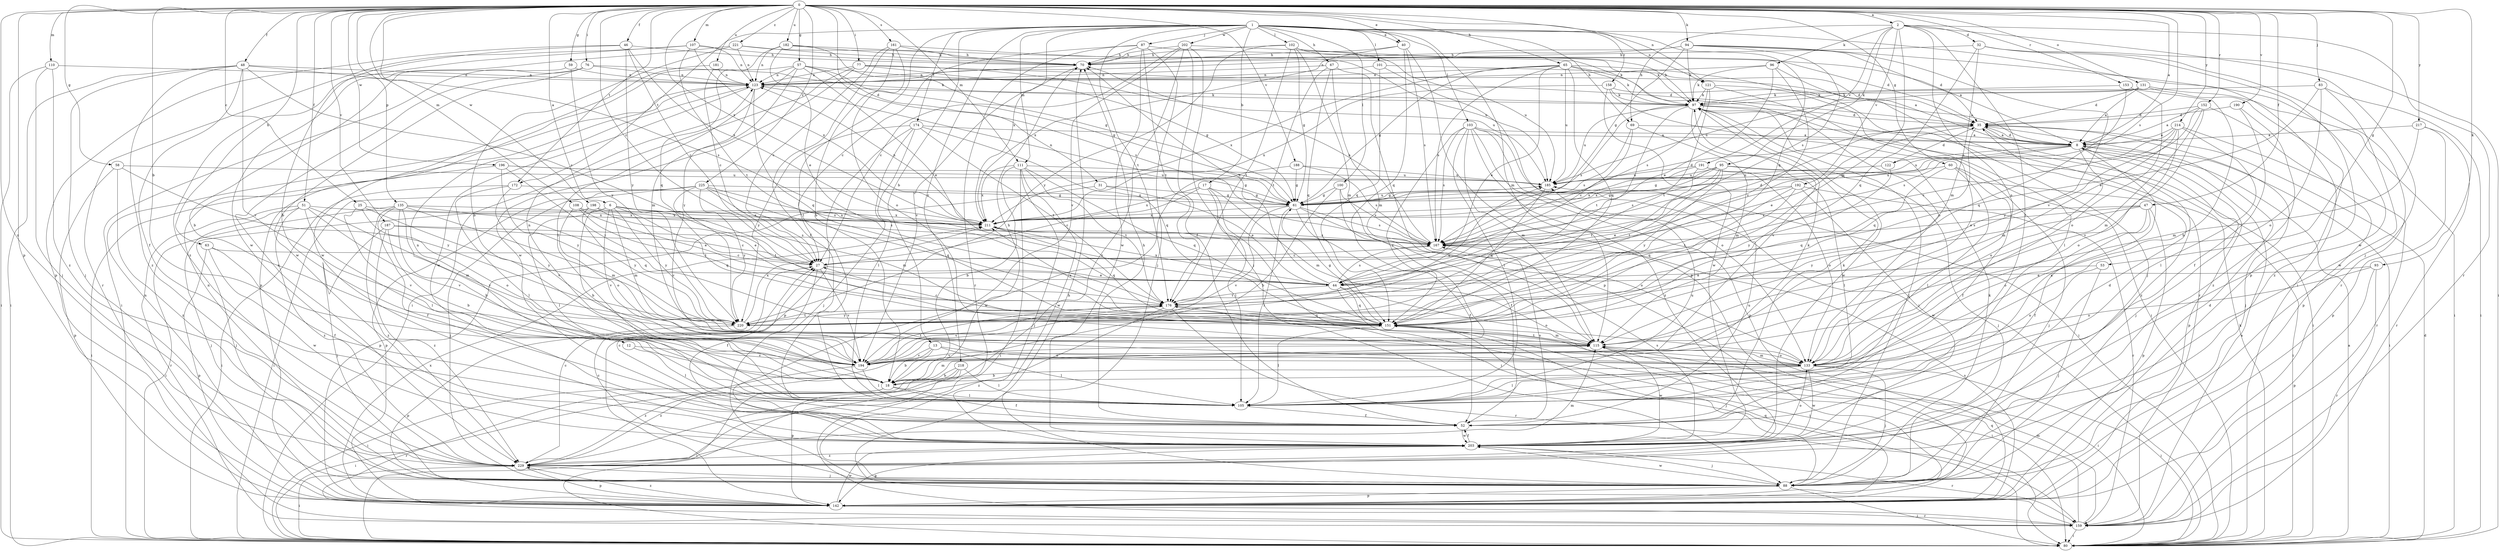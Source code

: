 strict digraph  {
0;
1;
2;
6;
8;
12;
13;
17;
18;
25;
27;
31;
32;
35;
40;
44;
46;
47;
48;
51;
52;
53;
57;
58;
59;
60;
61;
63;
65;
67;
69;
70;
76;
77;
80;
83;
87;
88;
93;
94;
95;
96;
97;
100;
101;
102;
103;
105;
107;
108;
110;
111;
115;
121;
122;
123;
131;
133;
135;
142;
151;
152;
153;
158;
159;
161;
167;
172;
174;
176;
181;
182;
185;
187;
188;
190;
191;
192;
194;
196;
198;
202;
203;
211;
214;
217;
218;
220;
221;
225;
229;
0 -> 2  [label=a];
0 -> 6  [label=a];
0 -> 8  [label=a];
0 -> 12  [label=b];
0 -> 25  [label=c];
0 -> 27  [label=c];
0 -> 31  [label=d];
0 -> 40  [label=e];
0 -> 46  [label=f];
0 -> 47  [label=f];
0 -> 48  [label=f];
0 -> 51  [label=f];
0 -> 53  [label=g];
0 -> 57  [label=g];
0 -> 58  [label=g];
0 -> 59  [label=g];
0 -> 60  [label=g];
0 -> 63  [label=h];
0 -> 65  [label=h];
0 -> 76  [label=i];
0 -> 77  [label=i];
0 -> 83  [label=j];
0 -> 93  [label=k];
0 -> 94  [label=k];
0 -> 107  [label=m];
0 -> 108  [label=m];
0 -> 110  [label=m];
0 -> 111  [label=m];
0 -> 121  [label=n];
0 -> 131  [label=o];
0 -> 135  [label=p];
0 -> 142  [label=p];
0 -> 151  [label=q];
0 -> 152  [label=r];
0 -> 153  [label=r];
0 -> 161  [label=s];
0 -> 167  [label=s];
0 -> 172  [label=t];
0 -> 181  [label=u];
0 -> 182  [label=u];
0 -> 187  [label=v];
0 -> 188  [label=v];
0 -> 190  [label=v];
0 -> 196  [label=w];
0 -> 198  [label=w];
0 -> 211  [label=x];
0 -> 214  [label=y];
0 -> 217  [label=y];
0 -> 221  [label=z];
0 -> 225  [label=z];
0 -> 229  [label=z];
1 -> 13  [label=b];
1 -> 17  [label=b];
1 -> 40  [label=e];
1 -> 67  [label=h];
1 -> 69  [label=h];
1 -> 80  [label=i];
1 -> 87  [label=j];
1 -> 100  [label=l];
1 -> 101  [label=l];
1 -> 102  [label=l];
1 -> 103  [label=l];
1 -> 105  [label=l];
1 -> 111  [label=m];
1 -> 115  [label=m];
1 -> 121  [label=n];
1 -> 158  [label=r];
1 -> 172  [label=t];
1 -> 174  [label=t];
1 -> 176  [label=t];
1 -> 202  [label=w];
1 -> 211  [label=x];
1 -> 218  [label=y];
2 -> 32  [label=d];
2 -> 69  [label=h];
2 -> 88  [label=j];
2 -> 95  [label=k];
2 -> 96  [label=k];
2 -> 105  [label=l];
2 -> 133  [label=o];
2 -> 151  [label=q];
2 -> 159  [label=r];
2 -> 191  [label=v];
2 -> 192  [label=v];
6 -> 18  [label=b];
6 -> 105  [label=l];
6 -> 115  [label=m];
6 -> 151  [label=q];
6 -> 167  [label=s];
6 -> 176  [label=t];
6 -> 194  [label=v];
6 -> 211  [label=x];
6 -> 220  [label=y];
8 -> 35  [label=d];
8 -> 61  [label=g];
8 -> 80  [label=i];
8 -> 88  [label=j];
8 -> 122  [label=n];
8 -> 133  [label=o];
8 -> 142  [label=p];
8 -> 185  [label=u];
12 -> 105  [label=l];
12 -> 194  [label=v];
13 -> 18  [label=b];
13 -> 80  [label=i];
13 -> 105  [label=l];
13 -> 133  [label=o];
13 -> 194  [label=v];
17 -> 27  [label=c];
17 -> 61  [label=g];
17 -> 80  [label=i];
17 -> 105  [label=l];
17 -> 115  [label=m];
17 -> 211  [label=x];
18 -> 52  [label=f];
18 -> 70  [label=h];
18 -> 80  [label=i];
18 -> 97  [label=k];
18 -> 105  [label=l];
18 -> 115  [label=m];
18 -> 159  [label=r];
25 -> 133  [label=o];
25 -> 194  [label=v];
25 -> 211  [label=x];
25 -> 220  [label=y];
27 -> 44  [label=e];
27 -> 52  [label=f];
27 -> 194  [label=v];
31 -> 44  [label=e];
31 -> 61  [label=g];
31 -> 142  [label=p];
32 -> 70  [label=h];
32 -> 80  [label=i];
32 -> 115  [label=m];
32 -> 142  [label=p];
32 -> 151  [label=q];
32 -> 159  [label=r];
35 -> 8  [label=a];
35 -> 44  [label=e];
35 -> 88  [label=j];
35 -> 151  [label=q];
35 -> 229  [label=z];
40 -> 70  [label=h];
40 -> 142  [label=p];
40 -> 151  [label=q];
40 -> 167  [label=s];
40 -> 211  [label=x];
44 -> 70  [label=h];
44 -> 80  [label=i];
44 -> 133  [label=o];
44 -> 151  [label=q];
44 -> 167  [label=s];
44 -> 176  [label=t];
44 -> 211  [label=x];
46 -> 18  [label=b];
46 -> 27  [label=c];
46 -> 70  [label=h];
46 -> 142  [label=p];
46 -> 211  [label=x];
46 -> 220  [label=y];
47 -> 52  [label=f];
47 -> 133  [label=o];
47 -> 142  [label=p];
47 -> 167  [label=s];
47 -> 211  [label=x];
47 -> 220  [label=y];
48 -> 27  [label=c];
48 -> 52  [label=f];
48 -> 80  [label=i];
48 -> 88  [label=j];
48 -> 123  [label=n];
48 -> 167  [label=s];
48 -> 194  [label=v];
48 -> 229  [label=z];
51 -> 88  [label=j];
51 -> 105  [label=l];
51 -> 115  [label=m];
51 -> 159  [label=r];
51 -> 194  [label=v];
51 -> 211  [label=x];
51 -> 229  [label=z];
52 -> 27  [label=c];
52 -> 70  [label=h];
52 -> 97  [label=k];
52 -> 167  [label=s];
52 -> 185  [label=u];
52 -> 203  [label=w];
53 -> 44  [label=e];
53 -> 88  [label=j];
53 -> 133  [label=o];
57 -> 35  [label=d];
57 -> 44  [label=e];
57 -> 61  [label=g];
57 -> 105  [label=l];
57 -> 115  [label=m];
57 -> 123  [label=n];
57 -> 142  [label=p];
57 -> 167  [label=s];
58 -> 142  [label=p];
58 -> 185  [label=u];
58 -> 220  [label=y];
58 -> 229  [label=z];
59 -> 18  [label=b];
59 -> 123  [label=n];
59 -> 220  [label=y];
60 -> 52  [label=f];
60 -> 88  [label=j];
60 -> 105  [label=l];
60 -> 151  [label=q];
60 -> 185  [label=u];
61 -> 35  [label=d];
61 -> 52  [label=f];
61 -> 105  [label=l];
61 -> 123  [label=n];
61 -> 133  [label=o];
61 -> 167  [label=s];
61 -> 185  [label=u];
61 -> 194  [label=v];
61 -> 211  [label=x];
63 -> 27  [label=c];
63 -> 52  [label=f];
63 -> 142  [label=p];
63 -> 203  [label=w];
65 -> 44  [label=e];
65 -> 61  [label=g];
65 -> 88  [label=j];
65 -> 97  [label=k];
65 -> 123  [label=n];
65 -> 133  [label=o];
65 -> 151  [label=q];
65 -> 167  [label=s];
65 -> 185  [label=u];
65 -> 211  [label=x];
67 -> 115  [label=m];
67 -> 123  [label=n];
67 -> 142  [label=p];
67 -> 151  [label=q];
67 -> 176  [label=t];
69 -> 8  [label=a];
69 -> 27  [label=c];
69 -> 115  [label=m];
69 -> 167  [label=s];
70 -> 123  [label=n];
70 -> 194  [label=v];
76 -> 80  [label=i];
76 -> 97  [label=k];
76 -> 123  [label=n];
76 -> 203  [label=w];
76 -> 229  [label=z];
77 -> 8  [label=a];
77 -> 61  [label=g];
77 -> 80  [label=i];
77 -> 123  [label=n];
77 -> 185  [label=u];
77 -> 203  [label=w];
80 -> 8  [label=a];
80 -> 35  [label=d];
80 -> 97  [label=k];
83 -> 44  [label=e];
83 -> 80  [label=i];
83 -> 97  [label=k];
83 -> 133  [label=o];
83 -> 203  [label=w];
87 -> 27  [label=c];
87 -> 35  [label=d];
87 -> 70  [label=h];
87 -> 88  [label=j];
87 -> 159  [label=r];
87 -> 176  [label=t];
87 -> 203  [label=w];
88 -> 27  [label=c];
88 -> 35  [label=d];
88 -> 80  [label=i];
88 -> 97  [label=k];
88 -> 123  [label=n];
88 -> 142  [label=p];
88 -> 203  [label=w];
93 -> 44  [label=e];
93 -> 133  [label=o];
93 -> 142  [label=p];
93 -> 159  [label=r];
94 -> 35  [label=d];
94 -> 61  [label=g];
94 -> 70  [label=h];
94 -> 97  [label=k];
94 -> 123  [label=n];
94 -> 167  [label=s];
94 -> 194  [label=v];
94 -> 203  [label=w];
95 -> 61  [label=g];
95 -> 80  [label=i];
95 -> 88  [label=j];
95 -> 167  [label=s];
95 -> 176  [label=t];
95 -> 185  [label=u];
95 -> 211  [label=x];
95 -> 220  [label=y];
96 -> 44  [label=e];
96 -> 97  [label=k];
96 -> 123  [label=n];
96 -> 159  [label=r];
96 -> 220  [label=y];
97 -> 35  [label=d];
97 -> 80  [label=i];
97 -> 88  [label=j];
97 -> 167  [label=s];
97 -> 176  [label=t];
97 -> 185  [label=u];
97 -> 194  [label=v];
97 -> 203  [label=w];
100 -> 18  [label=b];
100 -> 52  [label=f];
100 -> 61  [label=g];
100 -> 167  [label=s];
101 -> 35  [label=d];
101 -> 80  [label=i];
101 -> 123  [label=n];
101 -> 151  [label=q];
102 -> 61  [label=g];
102 -> 70  [label=h];
102 -> 97  [label=k];
102 -> 115  [label=m];
102 -> 176  [label=t];
102 -> 185  [label=u];
102 -> 220  [label=y];
103 -> 8  [label=a];
103 -> 80  [label=i];
103 -> 105  [label=l];
103 -> 115  [label=m];
103 -> 133  [label=o];
103 -> 142  [label=p];
103 -> 167  [label=s];
103 -> 194  [label=v];
103 -> 229  [label=z];
105 -> 8  [label=a];
105 -> 52  [label=f];
105 -> 123  [label=n];
105 -> 185  [label=u];
107 -> 70  [label=h];
107 -> 123  [label=n];
107 -> 159  [label=r];
107 -> 176  [label=t];
107 -> 211  [label=x];
107 -> 229  [label=z];
108 -> 44  [label=e];
108 -> 133  [label=o];
108 -> 176  [label=t];
108 -> 211  [label=x];
110 -> 80  [label=i];
110 -> 88  [label=j];
110 -> 123  [label=n];
110 -> 229  [label=z];
111 -> 18  [label=b];
111 -> 80  [label=i];
111 -> 88  [label=j];
111 -> 151  [label=q];
111 -> 176  [label=t];
111 -> 185  [label=u];
111 -> 203  [label=w];
111 -> 211  [label=x];
115 -> 80  [label=i];
115 -> 133  [label=o];
115 -> 194  [label=v];
115 -> 203  [label=w];
121 -> 97  [label=k];
121 -> 105  [label=l];
121 -> 133  [label=o];
121 -> 167  [label=s];
121 -> 176  [label=t];
122 -> 35  [label=d];
122 -> 185  [label=u];
122 -> 220  [label=y];
123 -> 97  [label=k];
123 -> 151  [label=q];
123 -> 203  [label=w];
123 -> 220  [label=y];
131 -> 8  [label=a];
131 -> 35  [label=d];
131 -> 80  [label=i];
131 -> 97  [label=k];
131 -> 185  [label=u];
131 -> 229  [label=z];
133 -> 18  [label=b];
133 -> 80  [label=i];
133 -> 88  [label=j];
133 -> 105  [label=l];
133 -> 115  [label=m];
133 -> 176  [label=t];
133 -> 203  [label=w];
135 -> 18  [label=b];
135 -> 52  [label=f];
135 -> 80  [label=i];
135 -> 115  [label=m];
135 -> 151  [label=q];
135 -> 194  [label=v];
135 -> 211  [label=x];
135 -> 229  [label=z];
142 -> 123  [label=n];
142 -> 151  [label=q];
142 -> 159  [label=r];
142 -> 167  [label=s];
142 -> 203  [label=w];
142 -> 211  [label=x];
142 -> 229  [label=z];
151 -> 27  [label=c];
151 -> 61  [label=g];
151 -> 80  [label=i];
151 -> 88  [label=j];
151 -> 105  [label=l];
151 -> 115  [label=m];
151 -> 211  [label=x];
152 -> 8  [label=a];
152 -> 35  [label=d];
152 -> 115  [label=m];
152 -> 142  [label=p];
152 -> 194  [label=v];
152 -> 220  [label=y];
153 -> 18  [label=b];
153 -> 97  [label=k];
153 -> 133  [label=o];
153 -> 151  [label=q];
158 -> 8  [label=a];
158 -> 80  [label=i];
158 -> 97  [label=k];
158 -> 203  [label=w];
158 -> 211  [label=x];
159 -> 8  [label=a];
159 -> 70  [label=h];
159 -> 80  [label=i];
159 -> 115  [label=m];
159 -> 151  [label=q];
161 -> 18  [label=b];
161 -> 27  [label=c];
161 -> 52  [label=f];
161 -> 70  [label=h];
161 -> 97  [label=k];
161 -> 133  [label=o];
167 -> 27  [label=c];
167 -> 35  [label=d];
167 -> 70  [label=h];
172 -> 61  [label=g];
172 -> 80  [label=i];
172 -> 105  [label=l];
172 -> 194  [label=v];
174 -> 8  [label=a];
174 -> 88  [label=j];
174 -> 105  [label=l];
174 -> 142  [label=p];
174 -> 151  [label=q];
174 -> 176  [label=t];
174 -> 220  [label=y];
176 -> 151  [label=q];
176 -> 159  [label=r];
176 -> 194  [label=v];
176 -> 220  [label=y];
176 -> 229  [label=z];
181 -> 27  [label=c];
181 -> 123  [label=n];
181 -> 203  [label=w];
182 -> 8  [label=a];
182 -> 44  [label=e];
182 -> 61  [label=g];
182 -> 70  [label=h];
182 -> 123  [label=n];
182 -> 151  [label=q];
185 -> 61  [label=g];
185 -> 151  [label=q];
187 -> 18  [label=b];
187 -> 27  [label=c];
187 -> 88  [label=j];
187 -> 167  [label=s];
187 -> 229  [label=z];
188 -> 61  [label=g];
188 -> 167  [label=s];
188 -> 185  [label=u];
188 -> 203  [label=w];
190 -> 35  [label=d];
190 -> 52  [label=f];
190 -> 229  [label=z];
191 -> 105  [label=l];
191 -> 133  [label=o];
191 -> 176  [label=t];
191 -> 185  [label=u];
191 -> 211  [label=x];
192 -> 44  [label=e];
192 -> 61  [label=g];
192 -> 151  [label=q];
192 -> 159  [label=r];
192 -> 176  [label=t];
192 -> 203  [label=w];
194 -> 105  [label=l];
194 -> 123  [label=n];
194 -> 176  [label=t];
194 -> 229  [label=z];
196 -> 61  [label=g];
196 -> 80  [label=i];
196 -> 176  [label=t];
196 -> 185  [label=u];
196 -> 220  [label=y];
198 -> 44  [label=e];
198 -> 88  [label=j];
198 -> 211  [label=x];
198 -> 220  [label=y];
202 -> 27  [label=c];
202 -> 52  [label=f];
202 -> 70  [label=h];
202 -> 88  [label=j];
202 -> 97  [label=k];
202 -> 194  [label=v];
202 -> 229  [label=z];
203 -> 35  [label=d];
203 -> 52  [label=f];
203 -> 88  [label=j];
203 -> 133  [label=o];
203 -> 142  [label=p];
203 -> 159  [label=r];
203 -> 167  [label=s];
203 -> 229  [label=z];
211 -> 123  [label=n];
211 -> 151  [label=q];
211 -> 167  [label=s];
214 -> 8  [label=a];
214 -> 27  [label=c];
214 -> 105  [label=l];
214 -> 115  [label=m];
214 -> 133  [label=o];
214 -> 159  [label=r];
214 -> 167  [label=s];
217 -> 8  [label=a];
217 -> 115  [label=m];
217 -> 142  [label=p];
217 -> 159  [label=r];
218 -> 18  [label=b];
218 -> 80  [label=i];
218 -> 105  [label=l];
218 -> 142  [label=p];
218 -> 229  [label=z];
220 -> 142  [label=p];
220 -> 176  [label=t];
220 -> 185  [label=u];
220 -> 211  [label=x];
221 -> 18  [label=b];
221 -> 70  [label=h];
221 -> 123  [label=n];
221 -> 185  [label=u];
221 -> 203  [label=w];
225 -> 61  [label=g];
225 -> 80  [label=i];
225 -> 88  [label=j];
225 -> 115  [label=m];
225 -> 142  [label=p];
225 -> 151  [label=q];
225 -> 167  [label=s];
225 -> 194  [label=v];
225 -> 220  [label=y];
229 -> 27  [label=c];
229 -> 80  [label=i];
229 -> 88  [label=j];
229 -> 115  [label=m];
229 -> 142  [label=p];
}
